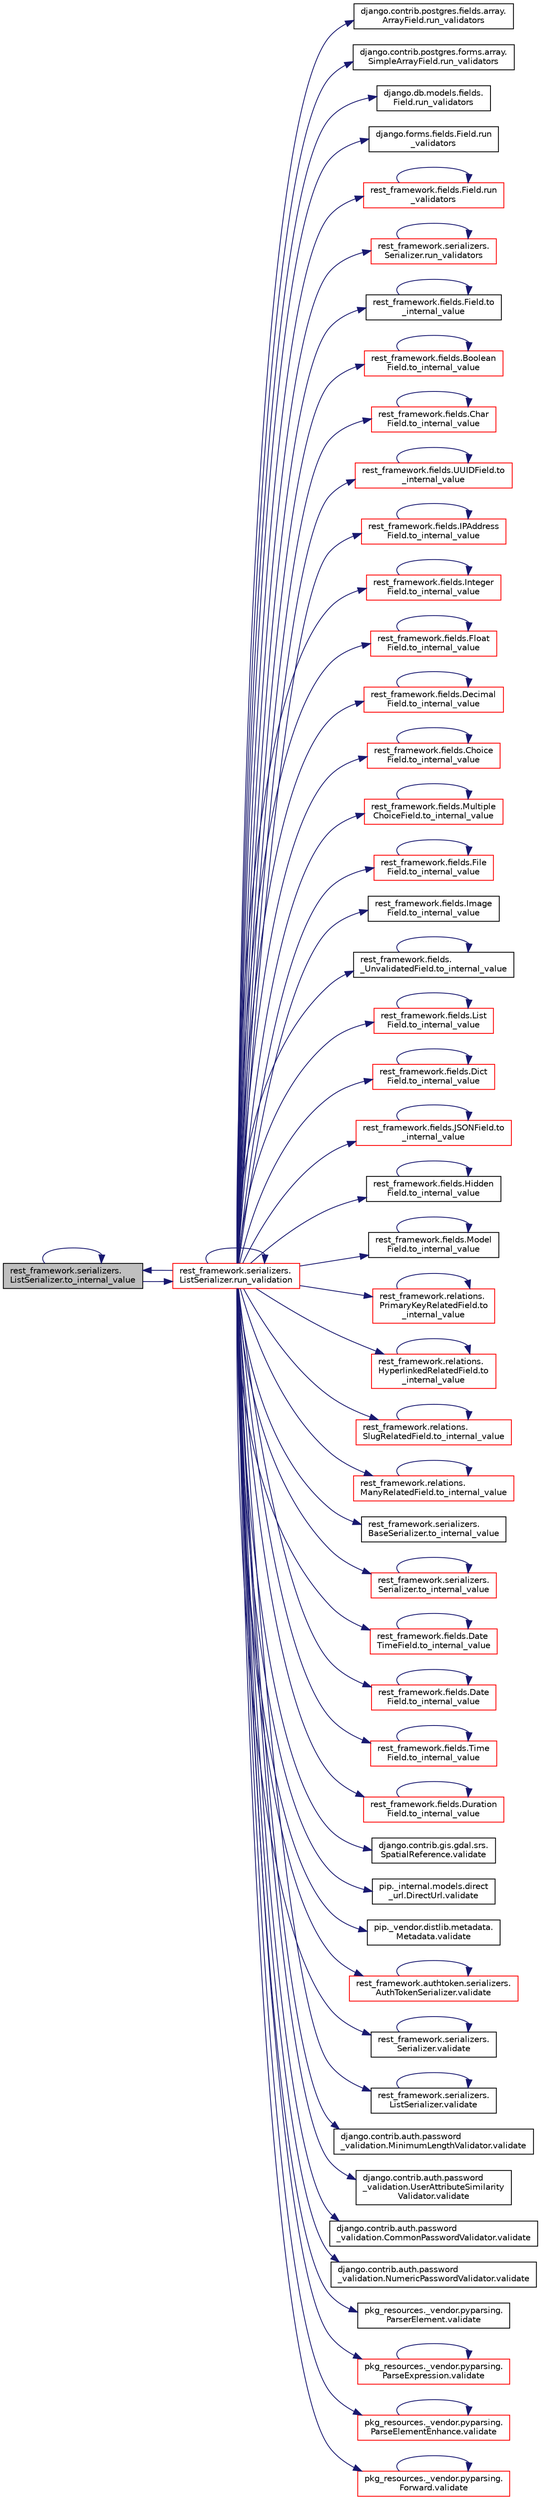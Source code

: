 digraph "rest_framework.serializers.ListSerializer.to_internal_value"
{
 // LATEX_PDF_SIZE
  edge [fontname="Helvetica",fontsize="10",labelfontname="Helvetica",labelfontsize="10"];
  node [fontname="Helvetica",fontsize="10",shape=record];
  rankdir="LR";
  Node1 [label="rest_framework.serializers.\lListSerializer.to_internal_value",height=0.2,width=0.4,color="black", fillcolor="grey75", style="filled", fontcolor="black",tooltip=" "];
  Node1 -> Node2 [color="midnightblue",fontsize="10",style="solid",fontname="Helvetica"];
  Node2 [label="rest_framework.serializers.\lListSerializer.run_validation",height=0.2,width=0.4,color="red", fillcolor="white", style="filled",URL="$d9/dee/classrest__framework_1_1serializers_1_1_list_serializer.html#a76cb05211ed1c5441dc50ccbde70a315",tooltip=" "];
  Node2 -> Node2 [color="midnightblue",fontsize="10",style="solid",fontname="Helvetica"];
  Node2 -> Node3 [color="midnightblue",fontsize="10",style="solid",fontname="Helvetica"];
  Node3 [label="django.contrib.postgres.fields.array.\lArrayField.run_validators",height=0.2,width=0.4,color="black", fillcolor="white", style="filled",URL="$dc/ddf/classdjango_1_1contrib_1_1postgres_1_1fields_1_1array_1_1_array_field.html#afc5243ac8dcf7ced45c9fe2161fc4c18",tooltip=" "];
  Node2 -> Node4 [color="midnightblue",fontsize="10",style="solid",fontname="Helvetica"];
  Node4 [label="django.contrib.postgres.forms.array.\lSimpleArrayField.run_validators",height=0.2,width=0.4,color="black", fillcolor="white", style="filled",URL="$de/da4/classdjango_1_1contrib_1_1postgres_1_1forms_1_1array_1_1_simple_array_field.html#aaf4ac2c118e251a876c42f53cf7e7a12",tooltip=" "];
  Node2 -> Node5 [color="midnightblue",fontsize="10",style="solid",fontname="Helvetica"];
  Node5 [label="django.db.models.fields.\lField.run_validators",height=0.2,width=0.4,color="black", fillcolor="white", style="filled",URL="$db/d75/classdjango_1_1db_1_1models_1_1fields_1_1_field.html#ab4581708e92e7d7a620ab93a11df8059",tooltip=" "];
  Node2 -> Node6 [color="midnightblue",fontsize="10",style="solid",fontname="Helvetica"];
  Node6 [label="django.forms.fields.Field.run\l_validators",height=0.2,width=0.4,color="black", fillcolor="white", style="filled",URL="$d2/d0d/classdjango_1_1forms_1_1fields_1_1_field.html#afbc87f508d37f8beeb500a5aab305fc3",tooltip=" "];
  Node2 -> Node7 [color="midnightblue",fontsize="10",style="solid",fontname="Helvetica"];
  Node7 [label="rest_framework.fields.Field.run\l_validators",height=0.2,width=0.4,color="red", fillcolor="white", style="filled",URL="$d9/d53/classrest__framework_1_1fields_1_1_field.html#abd64beded8117176b73490f761debbd0",tooltip=" "];
  Node7 -> Node7 [color="midnightblue",fontsize="10",style="solid",fontname="Helvetica"];
  Node2 -> Node45 [color="midnightblue",fontsize="10",style="solid",fontname="Helvetica"];
  Node45 [label="rest_framework.serializers.\lSerializer.run_validators",height=0.2,width=0.4,color="red", fillcolor="white", style="filled",URL="$de/daf/classrest__framework_1_1serializers_1_1_serializer.html#a6563f5251cccd51e16984682567868a3",tooltip=" "];
  Node45 -> Node45 [color="midnightblue",fontsize="10",style="solid",fontname="Helvetica"];
  Node2 -> Node47 [color="midnightblue",fontsize="10",style="solid",fontname="Helvetica"];
  Node47 [label="rest_framework.fields.Field.to\l_internal_value",height=0.2,width=0.4,color="black", fillcolor="white", style="filled",URL="$d9/d53/classrest__framework_1_1fields_1_1_field.html#a3323a8a9f4a831e4146c3796d074993e",tooltip=" "];
  Node47 -> Node47 [color="midnightblue",fontsize="10",style="solid",fontname="Helvetica"];
  Node2 -> Node48 [color="midnightblue",fontsize="10",style="solid",fontname="Helvetica"];
  Node48 [label="rest_framework.fields.Boolean\lField.to_internal_value",height=0.2,width=0.4,color="red", fillcolor="white", style="filled",URL="$db/d0f/classrest__framework_1_1fields_1_1_boolean_field.html#acab8cb4080e01a996d994d468e1c3ce8",tooltip=" "];
  Node48 -> Node48 [color="midnightblue",fontsize="10",style="solid",fontname="Helvetica"];
  Node2 -> Node50 [color="midnightblue",fontsize="10",style="solid",fontname="Helvetica"];
  Node50 [label="rest_framework.fields.Char\lField.to_internal_value",height=0.2,width=0.4,color="red", fillcolor="white", style="filled",URL="$de/dc7/classrest__framework_1_1fields_1_1_char_field.html#a69b37ffb0431ae5df1fa6a9f5baee815",tooltip=" "];
  Node50 -> Node50 [color="midnightblue",fontsize="10",style="solid",fontname="Helvetica"];
  Node2 -> Node51 [color="midnightblue",fontsize="10",style="solid",fontname="Helvetica"];
  Node51 [label="rest_framework.fields.UUIDField.to\l_internal_value",height=0.2,width=0.4,color="red", fillcolor="white", style="filled",URL="$de/d9c/classrest__framework_1_1fields_1_1_u_u_i_d_field.html#aa159cb31c8d1f2a32e3a2e6aef0767c4",tooltip=" "];
  Node51 -> Node51 [color="midnightblue",fontsize="10",style="solid",fontname="Helvetica"];
  Node2 -> Node52 [color="midnightblue",fontsize="10",style="solid",fontname="Helvetica"];
  Node52 [label="rest_framework.fields.IPAddress\lField.to_internal_value",height=0.2,width=0.4,color="red", fillcolor="white", style="filled",URL="$d3/d27/classrest__framework_1_1fields_1_1_i_p_address_field.html#afedd1869698a569e6c91777552a01200",tooltip=" "];
  Node52 -> Node52 [color="midnightblue",fontsize="10",style="solid",fontname="Helvetica"];
  Node2 -> Node53 [color="midnightblue",fontsize="10",style="solid",fontname="Helvetica"];
  Node53 [label="rest_framework.fields.Integer\lField.to_internal_value",height=0.2,width=0.4,color="red", fillcolor="white", style="filled",URL="$da/d09/classrest__framework_1_1fields_1_1_integer_field.html#a1ca9d4495f2e54215644d9476528b537",tooltip=" "];
  Node53 -> Node53 [color="midnightblue",fontsize="10",style="solid",fontname="Helvetica"];
  Node2 -> Node54 [color="midnightblue",fontsize="10",style="solid",fontname="Helvetica"];
  Node54 [label="rest_framework.fields.Float\lField.to_internal_value",height=0.2,width=0.4,color="red", fillcolor="white", style="filled",URL="$d9/d55/classrest__framework_1_1fields_1_1_float_field.html#a9f9ac86398c8c1b1726d9a6487f15418",tooltip=" "];
  Node54 -> Node54 [color="midnightblue",fontsize="10",style="solid",fontname="Helvetica"];
  Node2 -> Node55 [color="midnightblue",fontsize="10",style="solid",fontname="Helvetica"];
  Node55 [label="rest_framework.fields.Decimal\lField.to_internal_value",height=0.2,width=0.4,color="red", fillcolor="white", style="filled",URL="$d4/d29/classrest__framework_1_1fields_1_1_decimal_field.html#a6cdb80a498a4bed906bdac75cad383f0",tooltip=" "];
  Node55 -> Node55 [color="midnightblue",fontsize="10",style="solid",fontname="Helvetica"];
  Node2 -> Node65 [color="midnightblue",fontsize="10",style="solid",fontname="Helvetica"];
  Node65 [label="rest_framework.fields.Choice\lField.to_internal_value",height=0.2,width=0.4,color="red", fillcolor="white", style="filled",URL="$d2/dbe/classrest__framework_1_1fields_1_1_choice_field.html#af97a8c0bfc1a0c8ef15f8aa91cd6022d",tooltip=" "];
  Node65 -> Node65 [color="midnightblue",fontsize="10",style="solid",fontname="Helvetica"];
  Node2 -> Node66 [color="midnightblue",fontsize="10",style="solid",fontname="Helvetica"];
  Node66 [label="rest_framework.fields.Multiple\lChoiceField.to_internal_value",height=0.2,width=0.4,color="red", fillcolor="white", style="filled",URL="$dd/dac/classrest__framework_1_1fields_1_1_multiple_choice_field.html#a9283e1a4023e367ff737e43b46a1b81a",tooltip=" "];
  Node66 -> Node66 [color="midnightblue",fontsize="10",style="solid",fontname="Helvetica"];
  Node2 -> Node67 [color="midnightblue",fontsize="10",style="solid",fontname="Helvetica"];
  Node67 [label="rest_framework.fields.File\lField.to_internal_value",height=0.2,width=0.4,color="red", fillcolor="white", style="filled",URL="$d8/dff/classrest__framework_1_1fields_1_1_file_field.html#a450d34a8e4fa26d7460ac4455cdade10",tooltip=" "];
  Node67 -> Node67 [color="midnightblue",fontsize="10",style="solid",fontname="Helvetica"];
  Node2 -> Node68 [color="midnightblue",fontsize="10",style="solid",fontname="Helvetica"];
  Node68 [label="rest_framework.fields.Image\lField.to_internal_value",height=0.2,width=0.4,color="black", fillcolor="white", style="filled",URL="$d5/d3e/classrest__framework_1_1fields_1_1_image_field.html#a9ea57d2a2f66c2710f2e6e7d21d21883",tooltip=" "];
  Node2 -> Node69 [color="midnightblue",fontsize="10",style="solid",fontname="Helvetica"];
  Node69 [label="rest_framework.fields.\l_UnvalidatedField.to_internal_value",height=0.2,width=0.4,color="black", fillcolor="white", style="filled",URL="$d1/dbf/classrest__framework_1_1fields_1_1___unvalidated_field.html#aa28d63a59c74945f325af302c19a0077",tooltip=" "];
  Node69 -> Node69 [color="midnightblue",fontsize="10",style="solid",fontname="Helvetica"];
  Node2 -> Node70 [color="midnightblue",fontsize="10",style="solid",fontname="Helvetica"];
  Node70 [label="rest_framework.fields.List\lField.to_internal_value",height=0.2,width=0.4,color="red", fillcolor="white", style="filled",URL="$de/d3b/classrest__framework_1_1fields_1_1_list_field.html#a1ce3d2b1d5e121978936ab4092467ad4",tooltip=" "];
  Node70 -> Node70 [color="midnightblue",fontsize="10",style="solid",fontname="Helvetica"];
  Node2 -> Node73 [color="midnightblue",fontsize="10",style="solid",fontname="Helvetica"];
  Node73 [label="rest_framework.fields.Dict\lField.to_internal_value",height=0.2,width=0.4,color="red", fillcolor="white", style="filled",URL="$d5/dca/classrest__framework_1_1fields_1_1_dict_field.html#ab5ae29e5ea5fa82cc271c6256421cacd",tooltip=" "];
  Node73 -> Node73 [color="midnightblue",fontsize="10",style="solid",fontname="Helvetica"];
  Node2 -> Node74 [color="midnightblue",fontsize="10",style="solid",fontname="Helvetica"];
  Node74 [label="rest_framework.fields.JSONField.to\l_internal_value",height=0.2,width=0.4,color="red", fillcolor="white", style="filled",URL="$d9/daf/classrest__framework_1_1fields_1_1_j_s_o_n_field.html#ac494e1e37c09ad7d2424892531240ff6",tooltip=" "];
  Node74 -> Node74 [color="midnightblue",fontsize="10",style="solid",fontname="Helvetica"];
  Node2 -> Node75 [color="midnightblue",fontsize="10",style="solid",fontname="Helvetica"];
  Node75 [label="rest_framework.fields.Hidden\lField.to_internal_value",height=0.2,width=0.4,color="black", fillcolor="white", style="filled",URL="$d2/dfe/classrest__framework_1_1fields_1_1_hidden_field.html#a66a42ab2639d13912746032cffcf4610",tooltip=" "];
  Node75 -> Node75 [color="midnightblue",fontsize="10",style="solid",fontname="Helvetica"];
  Node2 -> Node76 [color="midnightblue",fontsize="10",style="solid",fontname="Helvetica"];
  Node76 [label="rest_framework.fields.Model\lField.to_internal_value",height=0.2,width=0.4,color="black", fillcolor="white", style="filled",URL="$df/d71/classrest__framework_1_1fields_1_1_model_field.html#aedd0aef754aa70a4614b216e4d3f06e4",tooltip=" "];
  Node76 -> Node76 [color="midnightblue",fontsize="10",style="solid",fontname="Helvetica"];
  Node2 -> Node77 [color="midnightblue",fontsize="10",style="solid",fontname="Helvetica"];
  Node77 [label="rest_framework.relations.\lPrimaryKeyRelatedField.to\l_internal_value",height=0.2,width=0.4,color="red", fillcolor="white", style="filled",URL="$d8/dde/classrest__framework_1_1relations_1_1_primary_key_related_field.html#af23f8a4743db9f71cf80a22212438c06",tooltip=" "];
  Node77 -> Node77 [color="midnightblue",fontsize="10",style="solid",fontname="Helvetica"];
  Node2 -> Node5557 [color="midnightblue",fontsize="10",style="solid",fontname="Helvetica"];
  Node5557 [label="rest_framework.relations.\lHyperlinkedRelatedField.to\l_internal_value",height=0.2,width=0.4,color="red", fillcolor="white", style="filled",URL="$d1/d10/classrest__framework_1_1relations_1_1_hyperlinked_related_field.html#ad440816f795da9c240990bbb69957ea5",tooltip=" "];
  Node5557 -> Node5557 [color="midnightblue",fontsize="10",style="solid",fontname="Helvetica"];
  Node2 -> Node5558 [color="midnightblue",fontsize="10",style="solid",fontname="Helvetica"];
  Node5558 [label="rest_framework.relations.\lSlugRelatedField.to_internal_value",height=0.2,width=0.4,color="red", fillcolor="white", style="filled",URL="$d6/dbf/classrest__framework_1_1relations_1_1_slug_related_field.html#a004d7d6f585d9b4fb8a89780e7782ddd",tooltip=" "];
  Node5558 -> Node5558 [color="midnightblue",fontsize="10",style="solid",fontname="Helvetica"];
  Node2 -> Node5559 [color="midnightblue",fontsize="10",style="solid",fontname="Helvetica"];
  Node5559 [label="rest_framework.relations.\lManyRelatedField.to_internal_value",height=0.2,width=0.4,color="red", fillcolor="white", style="filled",URL="$d9/dc0/classrest__framework_1_1relations_1_1_many_related_field.html#a4d0b531c8064dbed1b5565795a8bc466",tooltip=" "];
  Node5559 -> Node5559 [color="midnightblue",fontsize="10",style="solid",fontname="Helvetica"];
  Node2 -> Node5560 [color="midnightblue",fontsize="10",style="solid",fontname="Helvetica"];
  Node5560 [label="rest_framework.serializers.\lBaseSerializer.to_internal_value",height=0.2,width=0.4,color="black", fillcolor="white", style="filled",URL="$d9/de7/classrest__framework_1_1serializers_1_1_base_serializer.html#a8a5d467722a9ed4b1df025a139d45abb",tooltip=" "];
  Node2 -> Node5561 [color="midnightblue",fontsize="10",style="solid",fontname="Helvetica"];
  Node5561 [label="rest_framework.serializers.\lSerializer.to_internal_value",height=0.2,width=0.4,color="red", fillcolor="white", style="filled",URL="$de/daf/classrest__framework_1_1serializers_1_1_serializer.html#a6c8ec8d5e22b79ca4dc0bef33e543483",tooltip=" "];
  Node5561 -> Node5561 [color="midnightblue",fontsize="10",style="solid",fontname="Helvetica"];
  Node2 -> Node1 [color="midnightblue",fontsize="10",style="solid",fontname="Helvetica"];
  Node2 -> Node5563 [color="midnightblue",fontsize="10",style="solid",fontname="Helvetica"];
  Node5563 [label="rest_framework.fields.Date\lTimeField.to_internal_value",height=0.2,width=0.4,color="red", fillcolor="white", style="filled",URL="$db/d94/classrest__framework_1_1fields_1_1_date_time_field.html#ac98a73ef25cf7fbed1f96b90b2d39844",tooltip=" "];
  Node5563 -> Node5563 [color="midnightblue",fontsize="10",style="solid",fontname="Helvetica"];
  Node2 -> Node5566 [color="midnightblue",fontsize="10",style="solid",fontname="Helvetica"];
  Node5566 [label="rest_framework.fields.Date\lField.to_internal_value",height=0.2,width=0.4,color="red", fillcolor="white", style="filled",URL="$d1/d4f/classrest__framework_1_1fields_1_1_date_field.html#a426a496f40ef967bf91880c3be0f90ed",tooltip=" "];
  Node5566 -> Node5566 [color="midnightblue",fontsize="10",style="solid",fontname="Helvetica"];
  Node2 -> Node5567 [color="midnightblue",fontsize="10",style="solid",fontname="Helvetica"];
  Node5567 [label="rest_framework.fields.Time\lField.to_internal_value",height=0.2,width=0.4,color="red", fillcolor="white", style="filled",URL="$dd/d69/classrest__framework_1_1fields_1_1_time_field.html#a20b5085188a94794ff76d15844055dfa",tooltip=" "];
  Node5567 -> Node5567 [color="midnightblue",fontsize="10",style="solid",fontname="Helvetica"];
  Node2 -> Node5568 [color="midnightblue",fontsize="10",style="solid",fontname="Helvetica"];
  Node5568 [label="rest_framework.fields.Duration\lField.to_internal_value",height=0.2,width=0.4,color="red", fillcolor="white", style="filled",URL="$d7/dff/classrest__framework_1_1fields_1_1_duration_field.html#a74b1ff4a3969869d75ac5aae3732237d",tooltip=" "];
  Node5568 -> Node5568 [color="midnightblue",fontsize="10",style="solid",fontname="Helvetica"];
  Node2 -> Node1319 [color="midnightblue",fontsize="10",style="solid",fontname="Helvetica"];
  Node1319 [label="django.contrib.gis.gdal.srs.\lSpatialReference.validate",height=0.2,width=0.4,color="black", fillcolor="white", style="filled",URL="$d7/dda/classdjango_1_1contrib_1_1gis_1_1gdal_1_1srs_1_1_spatial_reference.html#ae1ee22db36c04061babfb22e12b597fb",tooltip=" "];
  Node2 -> Node1320 [color="midnightblue",fontsize="10",style="solid",fontname="Helvetica"];
  Node1320 [label="pip._internal.models.direct\l_url.DirectUrl.validate",height=0.2,width=0.4,color="black", fillcolor="white", style="filled",URL="$dd/d89/classpip_1_1__internal_1_1models_1_1direct__url_1_1_direct_url.html#a2d3956ee708fd1d544dc581257f0a7b4",tooltip=" "];
  Node2 -> Node1321 [color="midnightblue",fontsize="10",style="solid",fontname="Helvetica"];
  Node1321 [label="pip._vendor.distlib.metadata.\lMetadata.validate",height=0.2,width=0.4,color="black", fillcolor="white", style="filled",URL="$d3/df6/classpip_1_1__vendor_1_1distlib_1_1metadata_1_1_metadata.html#a19d6c7da3d1e3f4155a59dc4b6fd3ffa",tooltip=" "];
  Node2 -> Node1322 [color="midnightblue",fontsize="10",style="solid",fontname="Helvetica"];
  Node1322 [label="rest_framework.authtoken.serializers.\lAuthTokenSerializer.validate",height=0.2,width=0.4,color="red", fillcolor="white", style="filled",URL="$d2/d0c/classrest__framework_1_1authtoken_1_1serializers_1_1_auth_token_serializer.html#a5b89d7a1a196c2ece61d3a50cdfd3d12",tooltip=" "];
  Node1322 -> Node1322 [color="midnightblue",fontsize="10",style="solid",fontname="Helvetica"];
  Node2 -> Node1323 [color="midnightblue",fontsize="10",style="solid",fontname="Helvetica"];
  Node1323 [label="rest_framework.serializers.\lSerializer.validate",height=0.2,width=0.4,color="black", fillcolor="white", style="filled",URL="$de/daf/classrest__framework_1_1serializers_1_1_serializer.html#abf045d9883f958c06bb00c1c1338e21b",tooltip=" "];
  Node1323 -> Node1323 [color="midnightblue",fontsize="10",style="solid",fontname="Helvetica"];
  Node2 -> Node1324 [color="midnightblue",fontsize="10",style="solid",fontname="Helvetica"];
  Node1324 [label="rest_framework.serializers.\lListSerializer.validate",height=0.2,width=0.4,color="black", fillcolor="white", style="filled",URL="$d9/dee/classrest__framework_1_1serializers_1_1_list_serializer.html#ae08d154a256b8e0eec4c9b5fb2f8a08b",tooltip=" "];
  Node1324 -> Node1324 [color="midnightblue",fontsize="10",style="solid",fontname="Helvetica"];
  Node2 -> Node1325 [color="midnightblue",fontsize="10",style="solid",fontname="Helvetica"];
  Node1325 [label="django.contrib.auth.password\l_validation.MinimumLengthValidator.validate",height=0.2,width=0.4,color="black", fillcolor="white", style="filled",URL="$df/d86/classdjango_1_1contrib_1_1auth_1_1password__validation_1_1_minimum_length_validator.html#a3ed333617cb21889cb559a14fde2f085",tooltip=" "];
  Node2 -> Node1326 [color="midnightblue",fontsize="10",style="solid",fontname="Helvetica"];
  Node1326 [label="django.contrib.auth.password\l_validation.UserAttributeSimilarity\lValidator.validate",height=0.2,width=0.4,color="black", fillcolor="white", style="filled",URL="$d4/df5/classdjango_1_1contrib_1_1auth_1_1password__validation_1_1_user_attribute_similarity_validator.html#aded7c57b17125ff05a6d47774e75ad17",tooltip=" "];
  Node2 -> Node1327 [color="midnightblue",fontsize="10",style="solid",fontname="Helvetica"];
  Node1327 [label="django.contrib.auth.password\l_validation.CommonPasswordValidator.validate",height=0.2,width=0.4,color="black", fillcolor="white", style="filled",URL="$d3/d35/classdjango_1_1contrib_1_1auth_1_1password__validation_1_1_common_password_validator.html#ad670a5661c5f1b063f72482a476ae212",tooltip=" "];
  Node2 -> Node1328 [color="midnightblue",fontsize="10",style="solid",fontname="Helvetica"];
  Node1328 [label="django.contrib.auth.password\l_validation.NumericPasswordValidator.validate",height=0.2,width=0.4,color="black", fillcolor="white", style="filled",URL="$d0/d18/classdjango_1_1contrib_1_1auth_1_1password__validation_1_1_numeric_password_validator.html#a8306be1105f33d618b420f611a697239",tooltip=" "];
  Node2 -> Node1329 [color="midnightblue",fontsize="10",style="solid",fontname="Helvetica"];
  Node1329 [label="pkg_resources._vendor.pyparsing.\lParserElement.validate",height=0.2,width=0.4,color="black", fillcolor="white", style="filled",URL="$de/df0/classpkg__resources_1_1__vendor_1_1pyparsing_1_1_parser_element.html#acef95ab1d929446bddf8dc7c5e143c43",tooltip=" "];
  Node2 -> Node1330 [color="midnightblue",fontsize="10",style="solid",fontname="Helvetica"];
  Node1330 [label="pkg_resources._vendor.pyparsing.\lParseExpression.validate",height=0.2,width=0.4,color="red", fillcolor="white", style="filled",URL="$d4/d3a/classpkg__resources_1_1__vendor_1_1pyparsing_1_1_parse_expression.html#a1b1f5c9a08dd00461b991465cc5e2fd6",tooltip=" "];
  Node1330 -> Node1330 [color="midnightblue",fontsize="10",style="solid",fontname="Helvetica"];
  Node2 -> Node1349 [color="midnightblue",fontsize="10",style="solid",fontname="Helvetica"];
  Node1349 [label="pkg_resources._vendor.pyparsing.\lParseElementEnhance.validate",height=0.2,width=0.4,color="red", fillcolor="white", style="filled",URL="$d4/d4b/classpkg__resources_1_1__vendor_1_1pyparsing_1_1_parse_element_enhance.html#a84ea6a2aac0f4058a4e989a4284010d5",tooltip=" "];
  Node1349 -> Node1349 [color="midnightblue",fontsize="10",style="solid",fontname="Helvetica"];
  Node2 -> Node1350 [color="midnightblue",fontsize="10",style="solid",fontname="Helvetica"];
  Node1350 [label="pkg_resources._vendor.pyparsing.\lForward.validate",height=0.2,width=0.4,color="red", fillcolor="white", style="filled",URL="$da/d8a/classpkg__resources_1_1__vendor_1_1pyparsing_1_1_forward.html#a59125ffa3d42492c89e898fc40e3d018",tooltip=" "];
  Node1350 -> Node1350 [color="midnightblue",fontsize="10",style="solid",fontname="Helvetica"];
  Node1 -> Node1 [color="midnightblue",fontsize="10",style="solid",fontname="Helvetica"];
}
